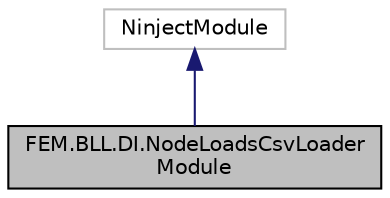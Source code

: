 digraph "FEM.BLL.DI.NodeLoadsCsvLoaderModule"
{
 // LATEX_PDF_SIZE
  edge [fontname="Helvetica",fontsize="10",labelfontname="Helvetica",labelfontsize="10"];
  node [fontname="Helvetica",fontsize="10",shape=record];
  Node1 [label="FEM.BLL.DI.NodeLoadsCsvLoader\lModule",height=0.2,width=0.4,color="black", fillcolor="grey75", style="filled", fontcolor="black",tooltip="Модуль для внедрения зависимостей, привязывающий к загрузчику узловых нагрузок загрузчик из csv файла"];
  Node2 -> Node1 [dir="back",color="midnightblue",fontsize="10",style="solid",fontname="Helvetica"];
  Node2 [label="NinjectModule",height=0.2,width=0.4,color="grey75", fillcolor="white", style="filled",tooltip=" "];
}
